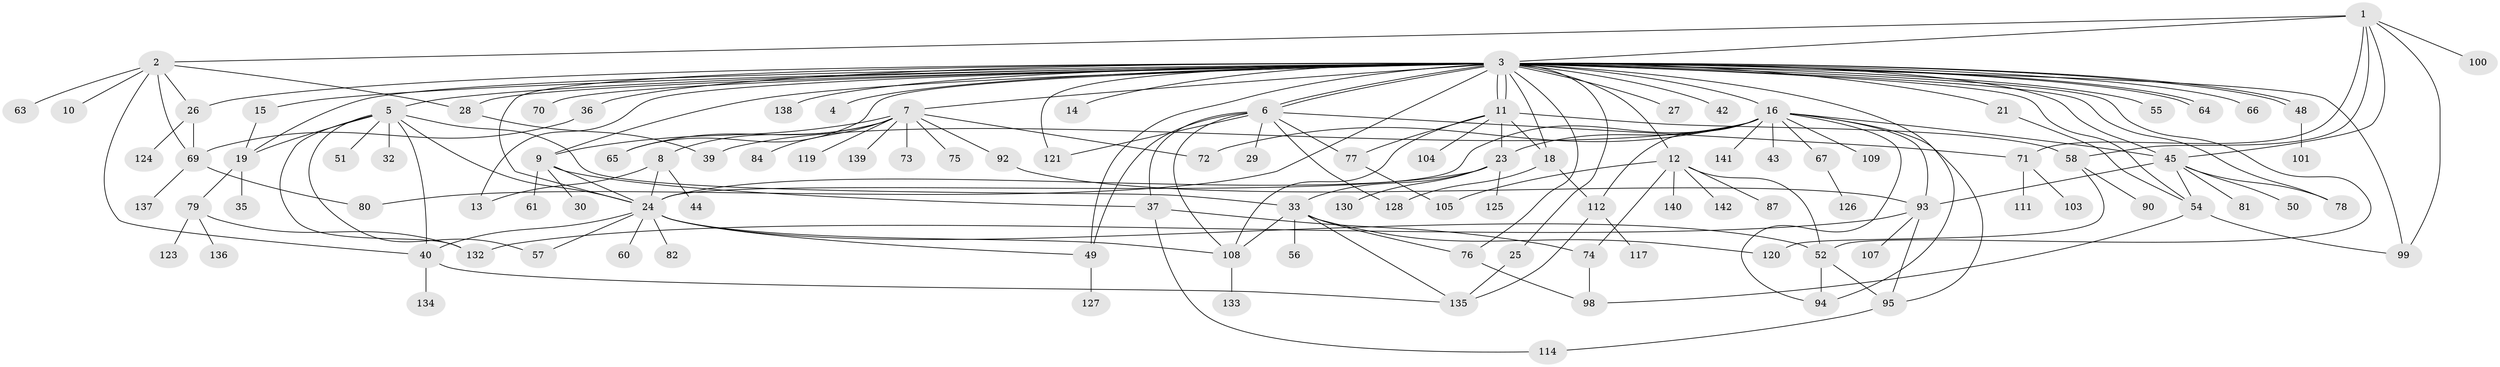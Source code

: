 // Generated by graph-tools (version 1.1) at 2025/51/02/27/25 19:51:56]
// undirected, 111 vertices, 176 edges
graph export_dot {
graph [start="1"]
  node [color=gray90,style=filled];
  1 [super="+68"];
  2 [super="+113"];
  3 [super="+89"];
  4;
  5 [super="+20"];
  6 [super="+53"];
  7 [super="+34"];
  8 [super="+41"];
  9 [super="+46"];
  10;
  11 [super="+17"];
  12 [super="+83"];
  13 [super="+59"];
  14;
  15;
  16 [super="+106"];
  18 [super="+22"];
  19 [super="+31"];
  21;
  23 [super="+38"];
  24 [super="+122"];
  25;
  26 [super="+47"];
  27;
  28;
  29;
  30 [super="+62"];
  32;
  33 [super="+86"];
  35 [super="+91"];
  36 [super="+85"];
  37;
  39;
  40;
  42;
  43;
  44;
  45 [super="+118"];
  48;
  49;
  50;
  51;
  52;
  54 [super="+97"];
  55;
  56;
  57;
  58 [super="+102"];
  60;
  61;
  63;
  64;
  65;
  66;
  67 [super="+88"];
  69 [super="+129"];
  70;
  71 [super="+115"];
  72;
  73;
  74;
  75;
  76;
  77 [super="+116"];
  78;
  79 [super="+110"];
  80;
  81;
  82;
  84;
  87;
  90;
  92;
  93 [super="+96"];
  94;
  95;
  98 [super="+143"];
  99;
  100;
  101;
  103;
  104;
  105 [super="+131"];
  107;
  108;
  109;
  111;
  112;
  114;
  117;
  119;
  120;
  121;
  123;
  124;
  125;
  126;
  127;
  128;
  130;
  132;
  133;
  134;
  135;
  136;
  137;
  138;
  139;
  140;
  141;
  142;
  1 -- 2;
  1 -- 3;
  1 -- 58;
  1 -- 71;
  1 -- 99;
  1 -- 100;
  1 -- 45;
  2 -- 10;
  2 -- 28;
  2 -- 40;
  2 -- 63;
  2 -- 69;
  2 -- 26;
  3 -- 4;
  3 -- 5;
  3 -- 6;
  3 -- 6;
  3 -- 7;
  3 -- 9;
  3 -- 11;
  3 -- 11;
  3 -- 12;
  3 -- 13;
  3 -- 14;
  3 -- 15;
  3 -- 16;
  3 -- 18;
  3 -- 21;
  3 -- 25;
  3 -- 26;
  3 -- 27;
  3 -- 28;
  3 -- 36;
  3 -- 42;
  3 -- 48;
  3 -- 48;
  3 -- 49;
  3 -- 52;
  3 -- 55;
  3 -- 64;
  3 -- 64;
  3 -- 65;
  3 -- 66;
  3 -- 70;
  3 -- 76;
  3 -- 80;
  3 -- 94;
  3 -- 99;
  3 -- 138;
  3 -- 24;
  3 -- 121;
  3 -- 78;
  3 -- 19;
  3 -- 54;
  3 -- 45;
  5 -- 19;
  5 -- 32;
  5 -- 33;
  5 -- 40;
  5 -- 51;
  5 -- 57;
  5 -- 132;
  5 -- 24;
  6 -- 29;
  6 -- 37;
  6 -- 49;
  6 -- 71;
  6 -- 77;
  6 -- 108;
  6 -- 121;
  6 -- 128;
  7 -- 8;
  7 -- 65;
  7 -- 72;
  7 -- 73;
  7 -- 75;
  7 -- 84;
  7 -- 92;
  7 -- 119;
  7 -- 139;
  7 -- 9;
  8 -- 13;
  8 -- 24;
  8 -- 44;
  9 -- 24;
  9 -- 30;
  9 -- 61;
  9 -- 37;
  11 -- 18;
  11 -- 23;
  11 -- 104;
  11 -- 108;
  11 -- 58;
  11 -- 77;
  12 -- 52;
  12 -- 74;
  12 -- 87;
  12 -- 105;
  12 -- 142;
  12 -- 140;
  15 -- 19;
  16 -- 24;
  16 -- 39;
  16 -- 43;
  16 -- 45;
  16 -- 67;
  16 -- 72;
  16 -- 94;
  16 -- 95;
  16 -- 109;
  16 -- 112;
  16 -- 141;
  16 -- 23;
  16 -- 93;
  18 -- 112;
  18 -- 128;
  19 -- 35;
  19 -- 79;
  21 -- 54;
  23 -- 130;
  23 -- 33;
  23 -- 24;
  23 -- 125;
  24 -- 40;
  24 -- 49;
  24 -- 52;
  24 -- 57;
  24 -- 60;
  24 -- 82;
  24 -- 108;
  25 -- 135;
  26 -- 124;
  26 -- 69;
  28 -- 39;
  33 -- 56;
  33 -- 76;
  33 -- 108;
  33 -- 120;
  33 -- 135;
  36 -- 69;
  37 -- 74;
  37 -- 114;
  40 -- 134;
  40 -- 135;
  45 -- 50;
  45 -- 54;
  45 -- 78;
  45 -- 81;
  45 -- 93;
  48 -- 101;
  49 -- 127;
  52 -- 94;
  52 -- 95;
  54 -- 98;
  54 -- 99;
  58 -- 90;
  58 -- 120;
  67 -- 126;
  69 -- 80;
  69 -- 137;
  71 -- 103;
  71 -- 111;
  74 -- 98;
  76 -- 98;
  77 -- 105;
  79 -- 123;
  79 -- 132;
  79 -- 136;
  92 -- 93;
  93 -- 95;
  93 -- 132;
  93 -- 107;
  95 -- 114;
  108 -- 133;
  112 -- 117;
  112 -- 135;
}
